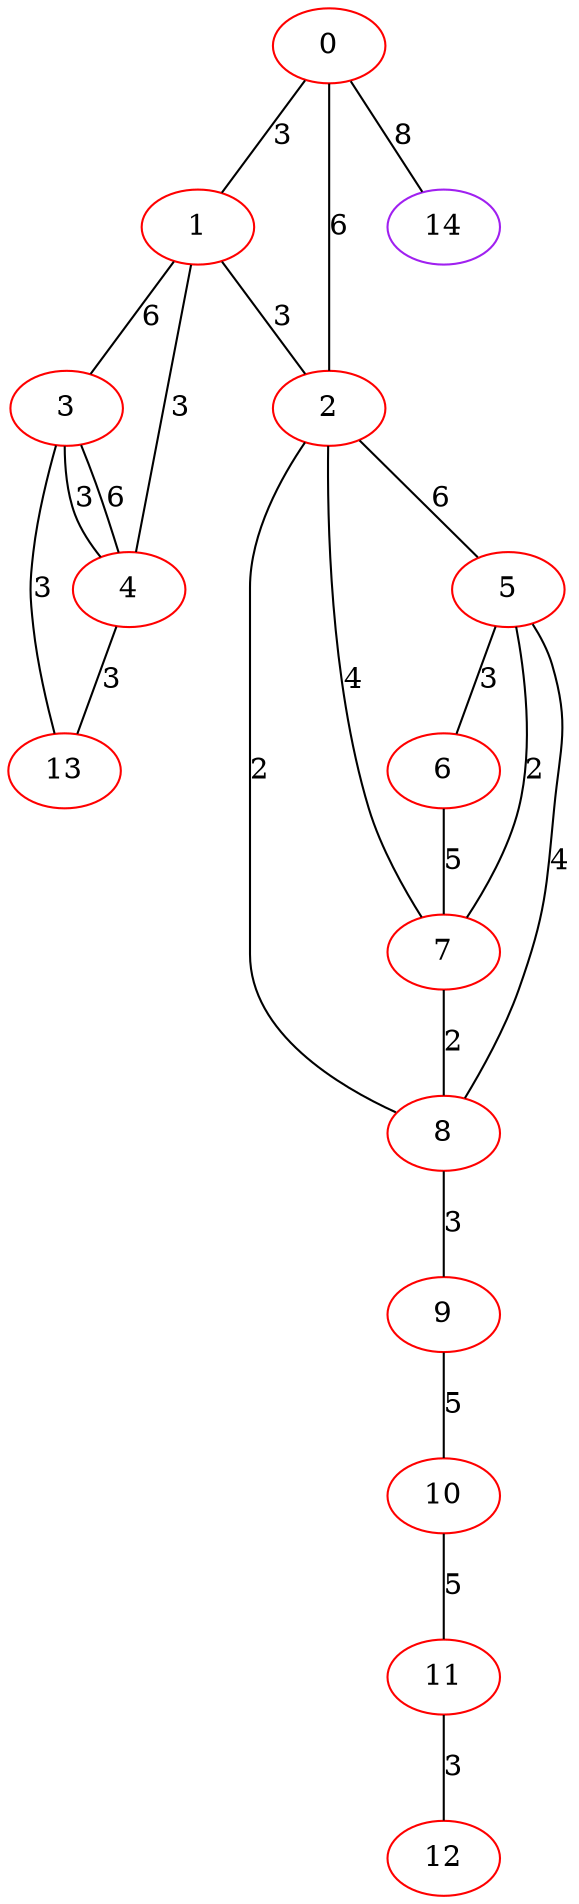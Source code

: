 graph "" {
0 [color=red, weight=1];
1 [color=red, weight=1];
2 [color=red, weight=1];
3 [color=red, weight=1];
4 [color=red, weight=1];
5 [color=red, weight=1];
6 [color=red, weight=1];
7 [color=red, weight=1];
8 [color=red, weight=1];
9 [color=red, weight=1];
10 [color=red, weight=1];
11 [color=red, weight=1];
12 [color=red, weight=1];
13 [color=red, weight=1];
14 [color=purple, weight=4];
0 -- 1  [key=0, label=3];
0 -- 2  [key=0, label=6];
0 -- 14  [key=0, label=8];
1 -- 2  [key=0, label=3];
1 -- 3  [key=0, label=6];
1 -- 4  [key=0, label=3];
2 -- 5  [key=0, label=6];
2 -- 8  [key=0, label=2];
2 -- 7  [key=0, label=4];
3 -- 4  [key=0, label=3];
3 -- 4  [key=1, label=6];
3 -- 13  [key=0, label=3];
4 -- 13  [key=0, label=3];
5 -- 8  [key=0, label=4];
5 -- 6  [key=0, label=3];
5 -- 7  [key=0, label=2];
6 -- 7  [key=0, label=5];
7 -- 8  [key=0, label=2];
8 -- 9  [key=0, label=3];
9 -- 10  [key=0, label=5];
10 -- 11  [key=0, label=5];
11 -- 12  [key=0, label=3];
}
